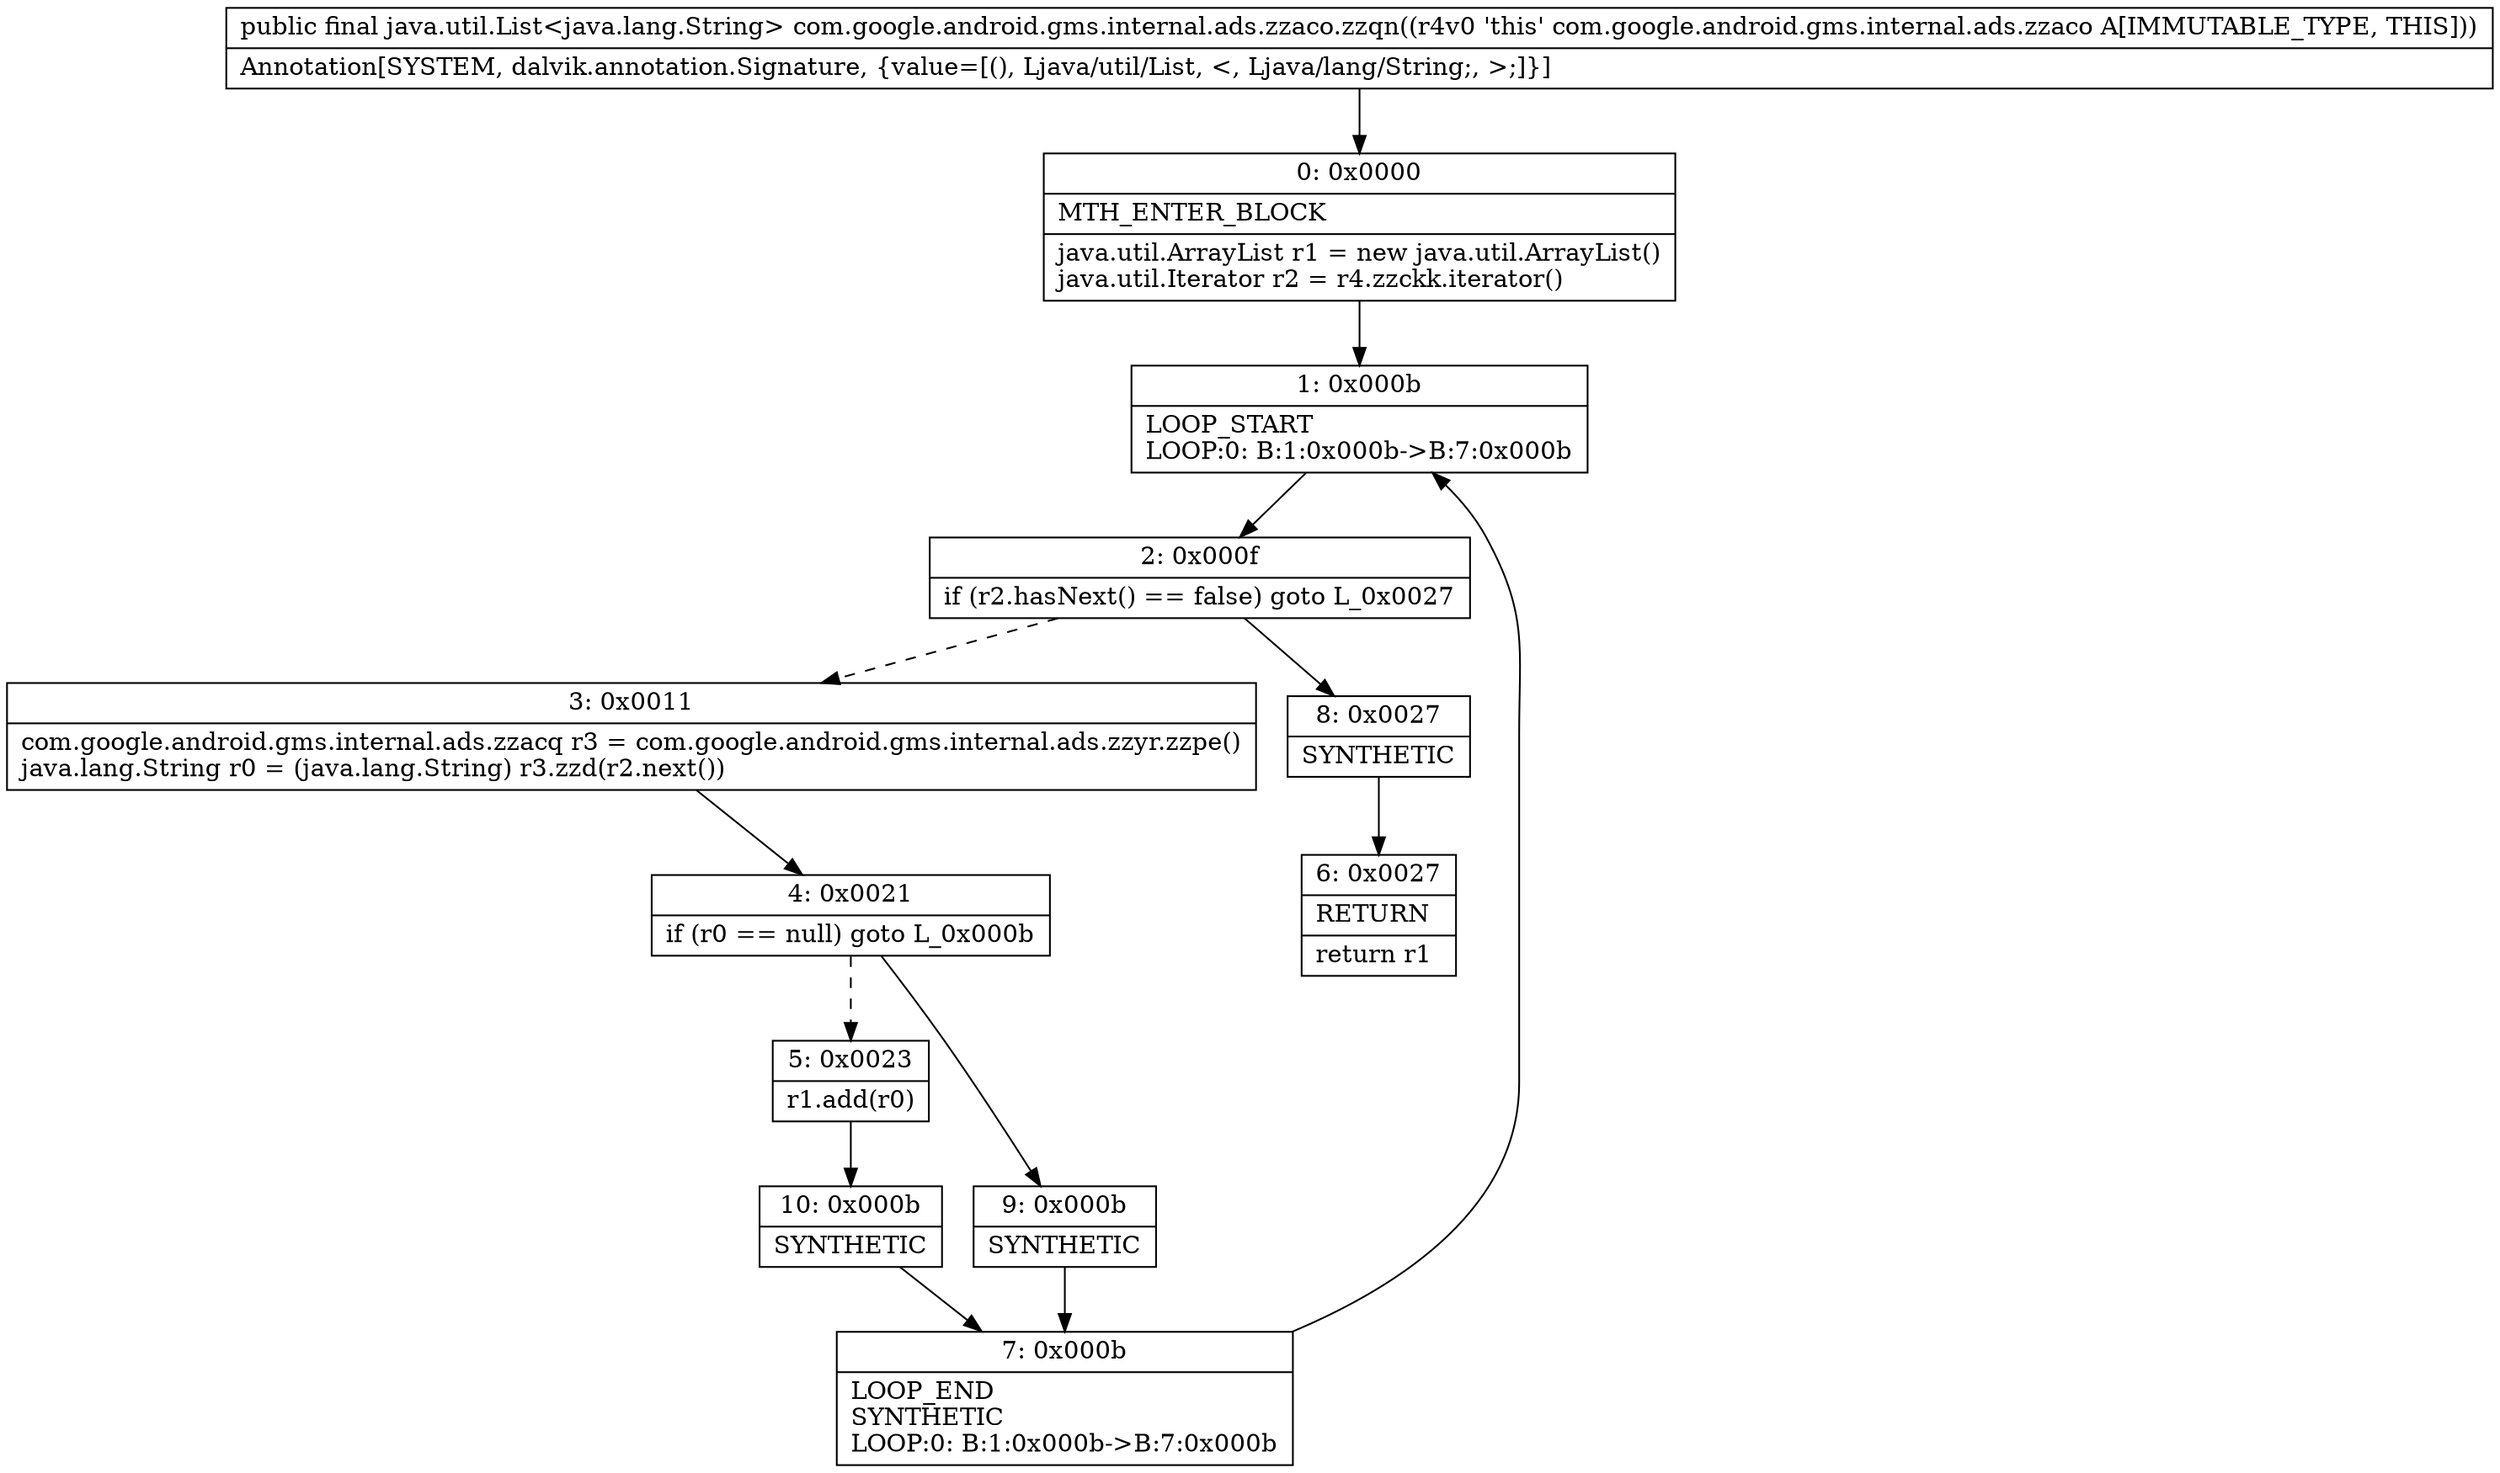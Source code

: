 digraph "CFG forcom.google.android.gms.internal.ads.zzaco.zzqn()Ljava\/util\/List;" {
Node_0 [shape=record,label="{0\:\ 0x0000|MTH_ENTER_BLOCK\l|java.util.ArrayList r1 = new java.util.ArrayList()\ljava.util.Iterator r2 = r4.zzckk.iterator()\l}"];
Node_1 [shape=record,label="{1\:\ 0x000b|LOOP_START\lLOOP:0: B:1:0x000b\-\>B:7:0x000b\l}"];
Node_2 [shape=record,label="{2\:\ 0x000f|if (r2.hasNext() == false) goto L_0x0027\l}"];
Node_3 [shape=record,label="{3\:\ 0x0011|com.google.android.gms.internal.ads.zzacq r3 = com.google.android.gms.internal.ads.zzyr.zzpe()\ljava.lang.String r0 = (java.lang.String) r3.zzd(r2.next())\l}"];
Node_4 [shape=record,label="{4\:\ 0x0021|if (r0 == null) goto L_0x000b\l}"];
Node_5 [shape=record,label="{5\:\ 0x0023|r1.add(r0)\l}"];
Node_6 [shape=record,label="{6\:\ 0x0027|RETURN\l|return r1\l}"];
Node_7 [shape=record,label="{7\:\ 0x000b|LOOP_END\lSYNTHETIC\lLOOP:0: B:1:0x000b\-\>B:7:0x000b\l}"];
Node_8 [shape=record,label="{8\:\ 0x0027|SYNTHETIC\l}"];
Node_9 [shape=record,label="{9\:\ 0x000b|SYNTHETIC\l}"];
Node_10 [shape=record,label="{10\:\ 0x000b|SYNTHETIC\l}"];
MethodNode[shape=record,label="{public final java.util.List\<java.lang.String\> com.google.android.gms.internal.ads.zzaco.zzqn((r4v0 'this' com.google.android.gms.internal.ads.zzaco A[IMMUTABLE_TYPE, THIS]))  | Annotation[SYSTEM, dalvik.annotation.Signature, \{value=[(), Ljava\/util\/List, \<, Ljava\/lang\/String;, \>;]\}]\l}"];
MethodNode -> Node_0;
Node_0 -> Node_1;
Node_1 -> Node_2;
Node_2 -> Node_3[style=dashed];
Node_2 -> Node_8;
Node_3 -> Node_4;
Node_4 -> Node_5[style=dashed];
Node_4 -> Node_9;
Node_5 -> Node_10;
Node_7 -> Node_1;
Node_8 -> Node_6;
Node_9 -> Node_7;
Node_10 -> Node_7;
}

